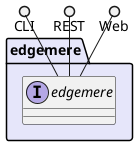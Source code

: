 @startuml



package "edgemere" #lavender {

    interface "edgemere" as i {
    
    }
}

CLI ()-- i
REST ()-- i
Web ()-- i

package "edgemere" #lavender {
    
}



@enduml
